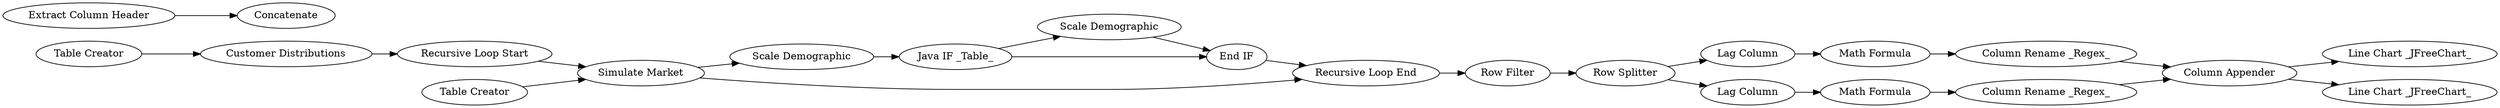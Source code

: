 digraph {
	1 [label="Table Creator"]
	2 [label="Customer Distributions"]
	3 [label="Table Creator"]
	6 [label="Simulate Market"]
	7 [label="Scale Demographic"]
	8 [label="Recursive Loop Start"]
	9 [label="Recursive Loop End"]
	10 [label="Row Filter"]
	11 [label="Lag Column"]
	12 [label="Math Formula"]
	13 [label="Line Chart _JFreeChart_"]
	14 [label="Java IF _Table_"]
	15 [label="Scale Demographic"]
	17 [label="End IF"]
	18 [label="Row Splitter"]
	19 [label="Line Chart _JFreeChart_"]
	20 [label="Math Formula"]
	21 [label="Lag Column"]
	22 [label="Column Rename _Regex_"]
	23 [label="Column Rename _Regex_"]
	127 [label="Extract Column Header"]
	129 [label=Concatenate]
	131 [label="Column Appender"]
	127 -> 129
	1 -> 2
	2 -> 8
	3 -> 6
	6 -> 7
	6 -> 9
	7 -> 14
	8 -> 6
	9 -> 10
	10 -> 18
	11 -> 12
	12 -> 22
	14 -> 15
	14 -> 17
	15 -> 17
	17 -> 9
	18 -> 21
	18 -> 11
	20 -> 23
	21 -> 20
	22 -> 131
	23 -> 131
	131 -> 13
	131 -> 19
	rankdir=LR
}
